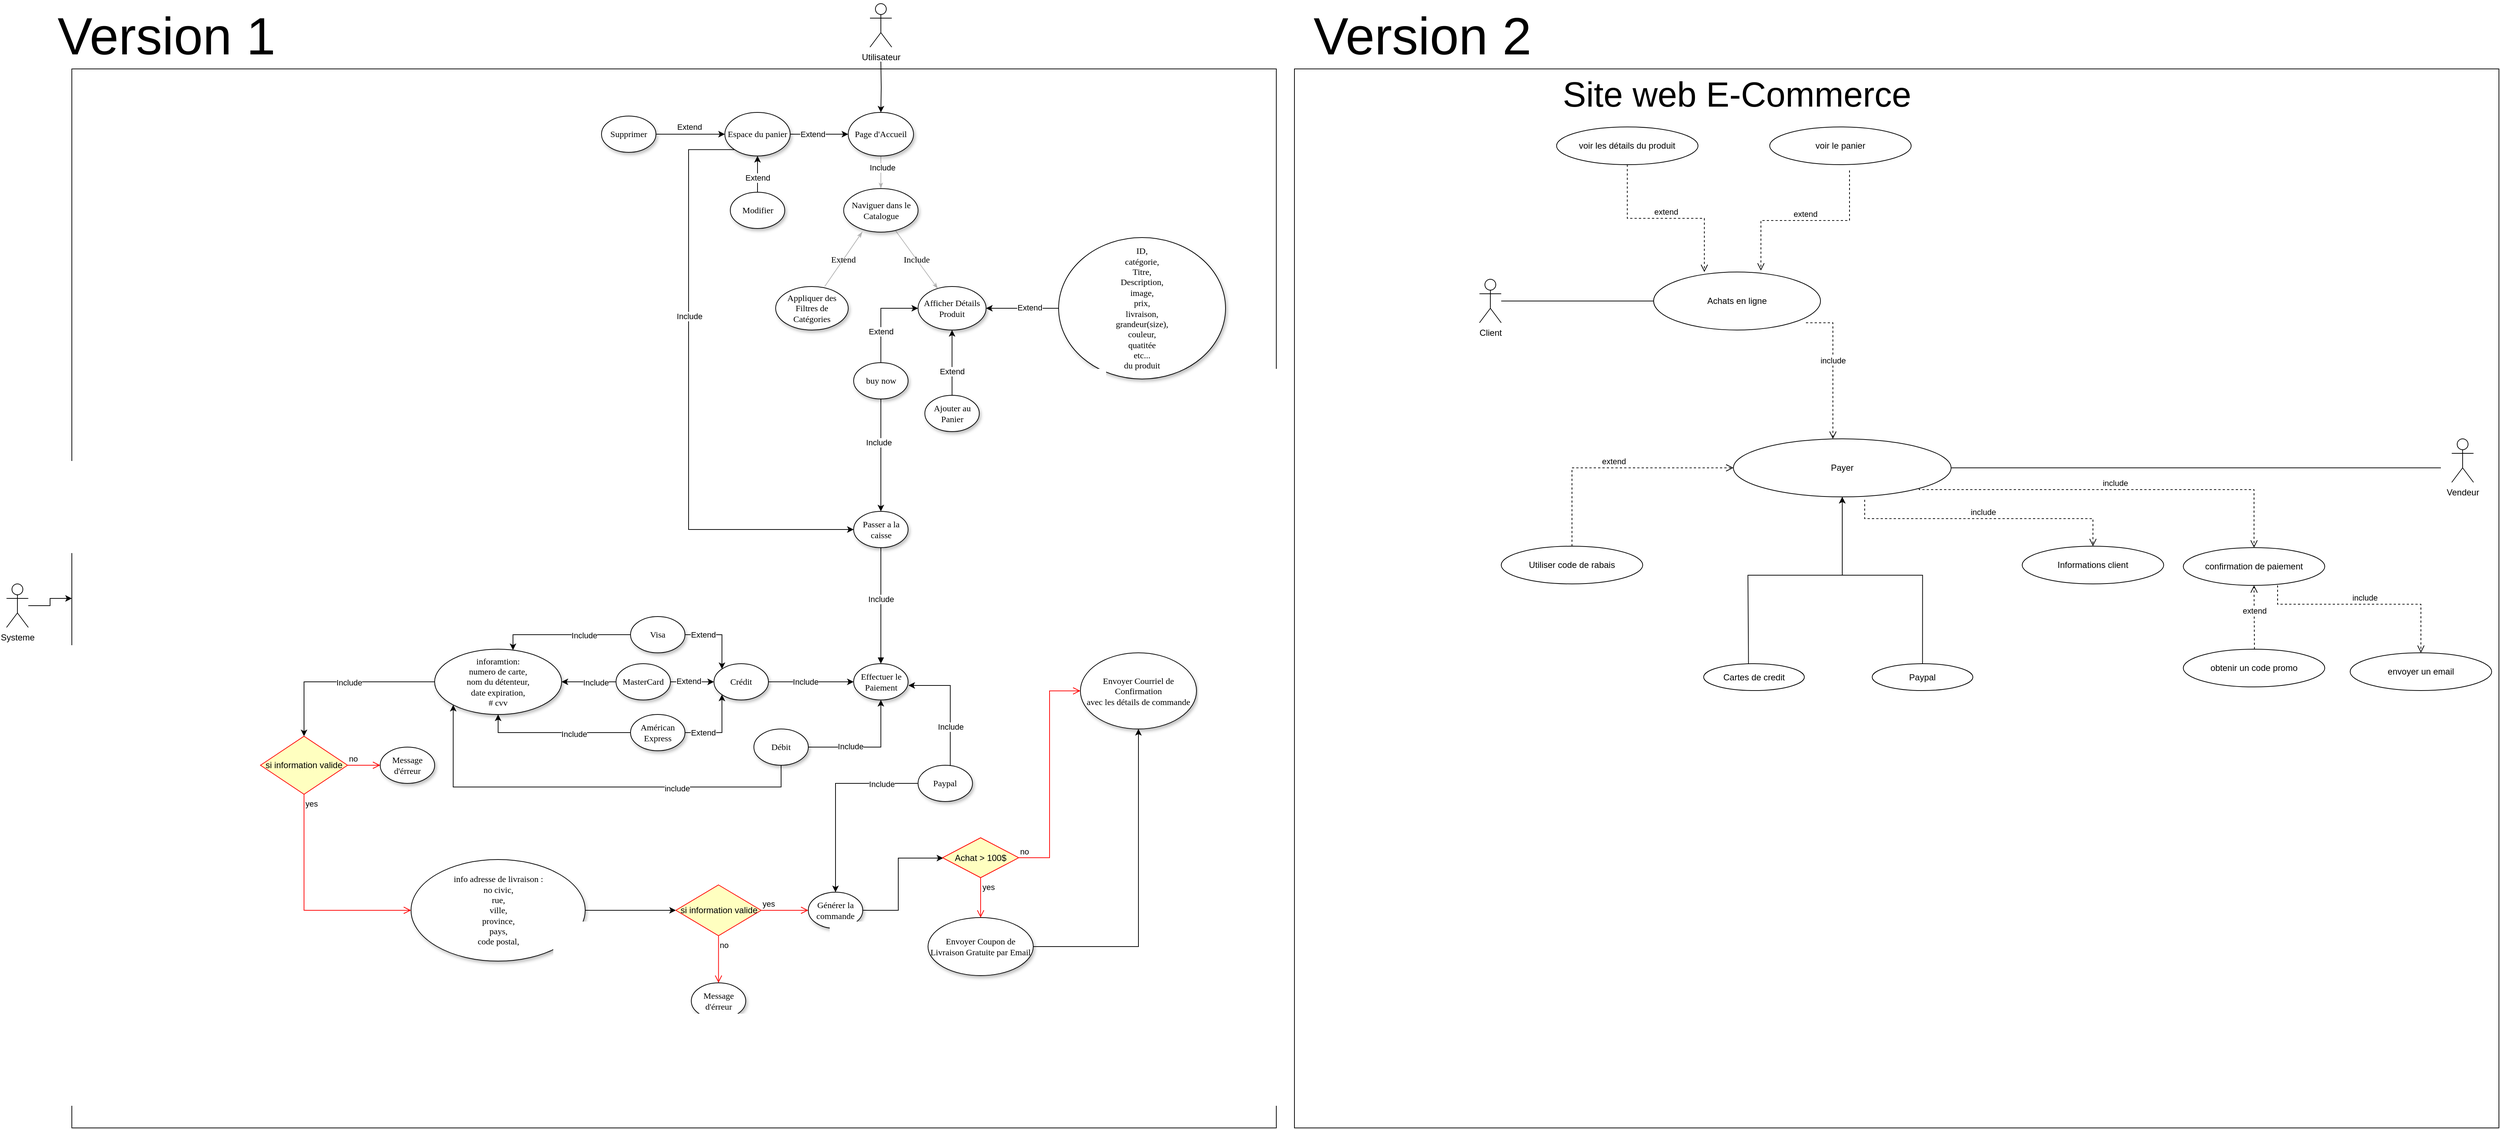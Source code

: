 <mxfile version="21.6.9" type="device">
  <diagram name="Page-1" id="jel4yk-7SxjorbVxU21P">
    <mxGraphModel dx="5227" dy="3359" grid="1" gridSize="10" guides="1" tooltips="1" connect="1" arrows="1" fold="1" page="1" pageScale="1" pageWidth="827" pageHeight="1169" math="0" shadow="0">
      <root>
        <mxCell id="0" />
        <mxCell id="1" parent="0" />
        <mxCell id="4761-6YuAilhQnDfbfHT-35" value="" style="rounded=0;whiteSpace=wrap;html=1;" parent="1" vertex="1">
          <mxGeometry x="1065" y="20" width="1660" height="1460" as="geometry" />
        </mxCell>
        <mxCell id="zFSgU1JudAxs3S3j0qi4-1" value="" style="rounded=0;whiteSpace=wrap;html=1;" parent="1" vertex="1">
          <mxGeometry x="-620" y="20" width="1660" height="1460" as="geometry" />
        </mxCell>
        <mxCell id="zFSgU1JudAxs3S3j0qi4-2" style="edgeStyle=none;rounded=1;html=1;labelBackgroundColor=none;startArrow=none;startFill=0;startSize=5;endArrow=classicThin;endFill=1;endSize=5;jettySize=auto;orthogonalLoop=1;strokeColor=#B3B3B3;strokeWidth=1;fontFamily=Verdana;fontSize=12" parent="1" source="zFSgU1JudAxs3S3j0qi4-6" target="zFSgU1JudAxs3S3j0qi4-9" edge="1">
          <mxGeometry relative="1" as="geometry" />
        </mxCell>
        <mxCell id="zFSgU1JudAxs3S3j0qi4-3" value="Include" style="edgeLabel;html=1;align=center;verticalAlign=middle;resizable=0;points=[];" parent="zFSgU1JudAxs3S3j0qi4-2" vertex="1" connectable="0">
          <mxGeometry x="-0.279" y="2" relative="1" as="geometry">
            <mxPoint as="offset" />
          </mxGeometry>
        </mxCell>
        <mxCell id="zFSgU1JudAxs3S3j0qi4-4" value="" style="edgeStyle=orthogonalEdgeStyle;rounded=0;orthogonalLoop=1;jettySize=auto;html=1;exitX=1;exitY=0.5;exitDx=0;exitDy=0;entryX=0;entryY=0.5;entryDx=0;entryDy=0;" parent="1" source="zFSgU1JudAxs3S3j0qi4-65" target="zFSgU1JudAxs3S3j0qi4-6" edge="1">
          <mxGeometry relative="1" as="geometry" />
        </mxCell>
        <mxCell id="zFSgU1JudAxs3S3j0qi4-5" value="Extend" style="edgeLabel;html=1;align=center;verticalAlign=middle;resizable=0;points=[];" parent="zFSgU1JudAxs3S3j0qi4-4" vertex="1" connectable="0">
          <mxGeometry x="-0.237" relative="1" as="geometry">
            <mxPoint as="offset" />
          </mxGeometry>
        </mxCell>
        <mxCell id="zFSgU1JudAxs3S3j0qi4-6" value="Page d&#39;Accueil" style="ellipse;whiteSpace=wrap;html=1;rounded=0;shadow=1;comic=0;labelBackgroundColor=none;strokeWidth=1;fontFamily=Verdana;fontSize=12;align=center;" parent="1" vertex="1">
          <mxGeometry x="450" y="80" width="90" height="60" as="geometry" />
        </mxCell>
        <mxCell id="zFSgU1JudAxs3S3j0qi4-7" value="Extend" style="edgeStyle=none;rounded=1;html=1;labelBackgroundColor=none;startArrow=none;startFill=0;startSize=5;endArrow=classicThin;endFill=1;endSize=5;jettySize=auto;orthogonalLoop=1;strokeColor=#B3B3B3;strokeWidth=1;fontFamily=Verdana;fontSize=12;exitX=0.676;exitY=0;exitDx=0;exitDy=0;entryX=0.25;entryY=0.997;entryDx=0;entryDy=0;entryPerimeter=0;exitPerimeter=0;" parent="1" source="zFSgU1JudAxs3S3j0qi4-11" target="zFSgU1JudAxs3S3j0qi4-9" edge="1">
          <mxGeometry relative="1" as="geometry">
            <mxPoint x="380" y="230" as="targetPoint" />
          </mxGeometry>
        </mxCell>
        <mxCell id="zFSgU1JudAxs3S3j0qi4-8" value="Include" style="edgeStyle=none;rounded=1;html=1;labelBackgroundColor=none;startArrow=none;startFill=0;startSize=5;endArrow=classicThin;endFill=1;endSize=5;jettySize=auto;orthogonalLoop=1;strokeColor=#B3B3B3;strokeWidth=1;fontFamily=Verdana;fontSize=12" parent="1" source="zFSgU1JudAxs3S3j0qi4-9" target="zFSgU1JudAxs3S3j0qi4-10" edge="1">
          <mxGeometry relative="1" as="geometry" />
        </mxCell>
        <mxCell id="zFSgU1JudAxs3S3j0qi4-9" value="Naviguer dans le Catalogue" style="ellipse;whiteSpace=wrap;html=1;rounded=0;shadow=1;comic=0;labelBackgroundColor=none;strokeWidth=1;fontFamily=Verdana;fontSize=12;align=center;" parent="1" vertex="1">
          <mxGeometry x="443.75" y="185" width="102.5" height="60" as="geometry" />
        </mxCell>
        <mxCell id="zFSgU1JudAxs3S3j0qi4-10" value="Afficher Détails Produit  " style="ellipse;whiteSpace=wrap;html=1;rounded=0;shadow=1;comic=0;labelBackgroundColor=none;strokeWidth=1;fontFamily=Verdana;fontSize=12;align=center;" parent="1" vertex="1">
          <mxGeometry x="546.25" y="320" width="93.75" height="60" as="geometry" />
        </mxCell>
        <mxCell id="zFSgU1JudAxs3S3j0qi4-11" value=" Appliquer des Filtres de Catégories" style="ellipse;whiteSpace=wrap;html=1;rounded=0;shadow=1;comic=0;labelBackgroundColor=none;strokeWidth=1;fontFamily=Verdana;fontSize=12;align=center;" parent="1" vertex="1">
          <mxGeometry x="350" y="320" width="100" height="60" as="geometry" />
        </mxCell>
        <mxCell id="zFSgU1JudAxs3S3j0qi4-12" value="" style="edgeStyle=orthogonalEdgeStyle;rounded=0;orthogonalLoop=1;jettySize=auto;html=1;exitX=0;exitY=1;exitDx=0;exitDy=0;" parent="1" source="zFSgU1JudAxs3S3j0qi4-65" target="zFSgU1JudAxs3S3j0qi4-25" edge="1">
          <mxGeometry relative="1" as="geometry">
            <Array as="points">
              <mxPoint x="230" y="131" />
              <mxPoint x="230" y="655" />
            </Array>
          </mxGeometry>
        </mxCell>
        <mxCell id="zFSgU1JudAxs3S3j0qi4-13" value="Include" style="edgeLabel;html=1;align=center;verticalAlign=middle;resizable=0;points=[];" parent="zFSgU1JudAxs3S3j0qi4-12" vertex="1" connectable="0">
          <mxGeometry x="0.223" y="1" relative="1" as="geometry">
            <mxPoint y="-205" as="offset" />
          </mxGeometry>
        </mxCell>
        <mxCell id="zFSgU1JudAxs3S3j0qi4-14" value="" style="edgeStyle=orthogonalEdgeStyle;rounded=0;orthogonalLoop=1;jettySize=auto;html=1;" parent="1" source="zFSgU1JudAxs3S3j0qi4-16" target="zFSgU1JudAxs3S3j0qi4-10" edge="1">
          <mxGeometry relative="1" as="geometry" />
        </mxCell>
        <mxCell id="zFSgU1JudAxs3S3j0qi4-15" value="Extend" style="edgeLabel;html=1;align=center;verticalAlign=middle;resizable=0;points=[];" parent="zFSgU1JudAxs3S3j0qi4-14" vertex="1" connectable="0">
          <mxGeometry x="-0.266" relative="1" as="geometry">
            <mxPoint as="offset" />
          </mxGeometry>
        </mxCell>
        <mxCell id="zFSgU1JudAxs3S3j0qi4-16" value=" Ajouter au Panier  " style="ellipse;whiteSpace=wrap;html=1;rounded=0;shadow=1;comic=0;labelBackgroundColor=none;strokeWidth=1;fontFamily=Verdana;fontSize=12;align=center;" parent="1" vertex="1">
          <mxGeometry x="555.63" y="470" width="75" height="50" as="geometry" />
        </mxCell>
        <mxCell id="zFSgU1JudAxs3S3j0qi4-17" value="" style="edgeStyle=orthogonalEdgeStyle;rounded=0;orthogonalLoop=1;jettySize=auto;html=1;" parent="1" target="zFSgU1JudAxs3S3j0qi4-6" edge="1">
          <mxGeometry relative="1" as="geometry">
            <mxPoint x="495" y="10" as="sourcePoint" />
          </mxGeometry>
        </mxCell>
        <mxCell id="zFSgU1JudAxs3S3j0qi4-18" value="Utilisateur" style="shape=umlActor;verticalLabelPosition=bottom;verticalAlign=top;html=1;outlineConnect=0;" parent="1" vertex="1">
          <mxGeometry x="480" y="-70" width="30" height="60" as="geometry" />
        </mxCell>
        <mxCell id="zFSgU1JudAxs3S3j0qi4-19" value="" style="edgeStyle=orthogonalEdgeStyle;rounded=0;orthogonalLoop=1;jettySize=auto;html=1;" parent="1" source="zFSgU1JudAxs3S3j0qi4-21" target="zFSgU1JudAxs3S3j0qi4-65" edge="1">
          <mxGeometry relative="1" as="geometry" />
        </mxCell>
        <mxCell id="zFSgU1JudAxs3S3j0qi4-20" value="Extend" style="edgeLabel;html=1;align=center;verticalAlign=middle;resizable=0;points=[];" parent="zFSgU1JudAxs3S3j0qi4-19" vertex="1" connectable="0">
          <mxGeometry x="-0.3" y="-4" relative="1" as="geometry">
            <mxPoint x="12" y="-14" as="offset" />
          </mxGeometry>
        </mxCell>
        <mxCell id="zFSgU1JudAxs3S3j0qi4-21" value="Supprimer" style="ellipse;whiteSpace=wrap;html=1;rounded=0;shadow=1;comic=0;labelBackgroundColor=none;strokeWidth=1;fontFamily=Verdana;fontSize=12;align=center;" parent="1" vertex="1">
          <mxGeometry x="110" y="85" width="75" height="50" as="geometry" />
        </mxCell>
        <mxCell id="zFSgU1JudAxs3S3j0qi4-22" value="" style="edgeStyle=orthogonalEdgeStyle;rounded=0;orthogonalLoop=1;jettySize=auto;html=1;" parent="1" source="zFSgU1JudAxs3S3j0qi4-24" target="zFSgU1JudAxs3S3j0qi4-65" edge="1">
          <mxGeometry relative="1" as="geometry" />
        </mxCell>
        <mxCell id="zFSgU1JudAxs3S3j0qi4-23" value="Extend" style="edgeLabel;html=1;align=center;verticalAlign=middle;resizable=0;points=[];" parent="zFSgU1JudAxs3S3j0qi4-22" vertex="1" connectable="0">
          <mxGeometry x="0.355" y="-2" relative="1" as="geometry">
            <mxPoint x="-2" y="14" as="offset" />
          </mxGeometry>
        </mxCell>
        <mxCell id="zFSgU1JudAxs3S3j0qi4-24" value="  Modifier" style="ellipse;whiteSpace=wrap;html=1;rounded=0;shadow=1;comic=0;labelBackgroundColor=none;strokeWidth=1;fontFamily=Verdana;fontSize=12;align=center;" parent="1" vertex="1">
          <mxGeometry x="287.5" y="190" width="75" height="50" as="geometry" />
        </mxCell>
        <mxCell id="zFSgU1JudAxs3S3j0qi4-25" value="Passer a la caisse" style="ellipse;whiteSpace=wrap;html=1;rounded=0;shadow=1;comic=0;labelBackgroundColor=none;strokeWidth=1;fontFamily=Verdana;fontSize=12;align=center;" parent="1" vertex="1">
          <mxGeometry x="457.5" y="630" width="75" height="50" as="geometry" />
        </mxCell>
        <mxCell id="zFSgU1JudAxs3S3j0qi4-26" value="" style="edgeStyle=orthogonalEdgeStyle;rounded=0;orthogonalLoop=1;jettySize=auto;html=1;exitX=1;exitY=0.5;exitDx=0;exitDy=0;" parent="1" source="mhW23_94ExutKZyGpzAe-13" target="zFSgU1JudAxs3S3j0qi4-31" edge="1">
          <mxGeometry relative="1" as="geometry">
            <Array as="points">
              <mxPoint x="519" y="1108" />
            </Array>
          </mxGeometry>
        </mxCell>
        <mxCell id="zFSgU1JudAxs3S3j0qi4-27" value="Effectuer le Paiement" style="ellipse;whiteSpace=wrap;html=1;rounded=0;shadow=1;comic=0;labelBackgroundColor=none;strokeWidth=1;fontFamily=Verdana;fontSize=12;align=center;" parent="1" vertex="1">
          <mxGeometry x="457.5" y="840" width="75" height="50" as="geometry" />
        </mxCell>
        <mxCell id="zFSgU1JudAxs3S3j0qi4-28" value="Include" style="html=1;verticalAlign=bottom;endArrow=block;edgeStyle=elbowEdgeStyle;elbow=vertical;curved=0;rounded=0;exitX=0.5;exitY=1;exitDx=0;exitDy=0;entryX=0.5;entryY=0;entryDx=0;entryDy=0;" parent="1" source="zFSgU1JudAxs3S3j0qi4-25" target="zFSgU1JudAxs3S3j0qi4-27" edge="1">
          <mxGeometry width="80" relative="1" as="geometry">
            <mxPoint x="530" y="730" as="sourcePoint" />
            <mxPoint x="610" y="730" as="targetPoint" />
          </mxGeometry>
        </mxCell>
        <mxCell id="zFSgU1JudAxs3S3j0qi4-30" value=" Envoyer Courriel de Confirmation &lt;br&gt;avec les détails de commande" style="ellipse;whiteSpace=wrap;html=1;rounded=0;shadow=1;comic=0;labelBackgroundColor=none;strokeWidth=1;fontFamily=Verdana;fontSize=12;align=center;" parent="1" vertex="1">
          <mxGeometry x="770" y="825" width="160" height="105" as="geometry" />
        </mxCell>
        <mxCell id="zFSgU1JudAxs3S3j0qi4-31" value="Achat &amp;gt; 100$" style="rhombus;whiteSpace=wrap;html=1;fontColor=#000000;fillColor=#ffffc0;strokeColor=#ff0000;" parent="1" vertex="1">
          <mxGeometry x="580" y="1080" width="105" height="55" as="geometry" />
        </mxCell>
        <mxCell id="zFSgU1JudAxs3S3j0qi4-32" value="no" style="edgeStyle=orthogonalEdgeStyle;html=1;align=left;verticalAlign=bottom;endArrow=open;endSize=8;strokeColor=#ff0000;rounded=0;entryX=0;entryY=0.5;entryDx=0;entryDy=0;" parent="1" source="zFSgU1JudAxs3S3j0qi4-31" target="zFSgU1JudAxs3S3j0qi4-30" edge="1">
          <mxGeometry x="-1" relative="1" as="geometry">
            <mxPoint x="760" y="900" as="targetPoint" />
          </mxGeometry>
        </mxCell>
        <mxCell id="zFSgU1JudAxs3S3j0qi4-33" value="yes" style="edgeStyle=orthogonalEdgeStyle;html=1;align=left;verticalAlign=top;endArrow=open;endSize=8;strokeColor=#ff0000;rounded=0;entryX=0.5;entryY=0;entryDx=0;entryDy=0;" parent="1" source="zFSgU1JudAxs3S3j0qi4-31" target="zFSgU1JudAxs3S3j0qi4-35" edge="1">
          <mxGeometry x="-1" relative="1" as="geometry">
            <mxPoint x="633" y="970" as="targetPoint" />
            <Array as="points" />
          </mxGeometry>
        </mxCell>
        <mxCell id="zFSgU1JudAxs3S3j0qi4-34" value="" style="edgeStyle=orthogonalEdgeStyle;rounded=0;orthogonalLoop=1;jettySize=auto;html=1;entryX=0.5;entryY=1;entryDx=0;entryDy=0;" parent="1" source="zFSgU1JudAxs3S3j0qi4-35" target="zFSgU1JudAxs3S3j0qi4-30" edge="1">
          <mxGeometry relative="1" as="geometry">
            <mxPoint x="785" y="1010" as="targetPoint" />
          </mxGeometry>
        </mxCell>
        <mxCell id="zFSgU1JudAxs3S3j0qi4-35" value=" Envoyer Coupon de Livraison Gratuite par Email" style="ellipse;whiteSpace=wrap;html=1;rounded=0;shadow=1;comic=0;labelBackgroundColor=none;strokeWidth=1;fontFamily=Verdana;fontSize=12;align=center;" parent="1" vertex="1">
          <mxGeometry x="560" y="1190" width="145" height="80" as="geometry" />
        </mxCell>
        <mxCell id="zFSgU1JudAxs3S3j0qi4-36" value="" style="edgeStyle=orthogonalEdgeStyle;rounded=0;orthogonalLoop=1;jettySize=auto;html=1;" parent="1" edge="1">
          <mxGeometry relative="1" as="geometry">
            <mxPoint x="590.67" y="979.995" as="sourcePoint" />
            <mxPoint x="533" y="870" as="targetPoint" />
            <Array as="points">
              <mxPoint x="591" y="870" />
            </Array>
          </mxGeometry>
        </mxCell>
        <mxCell id="zFSgU1JudAxs3S3j0qi4-37" value="Include" style="edgeLabel;html=1;align=center;verticalAlign=middle;resizable=0;points=[];" parent="zFSgU1JudAxs3S3j0qi4-36" vertex="1" connectable="0">
          <mxGeometry x="-0.369" relative="1" as="geometry">
            <mxPoint as="offset" />
          </mxGeometry>
        </mxCell>
        <mxCell id="mhW23_94ExutKZyGpzAe-14" value="" style="edgeStyle=orthogonalEdgeStyle;rounded=0;orthogonalLoop=1;jettySize=auto;html=1;entryX=0.5;entryY=0;entryDx=0;entryDy=0;" parent="1" source="zFSgU1JudAxs3S3j0qi4-38" target="mhW23_94ExutKZyGpzAe-13" edge="1">
          <mxGeometry relative="1" as="geometry" />
        </mxCell>
        <mxCell id="mhW23_94ExutKZyGpzAe-17" value="Include" style="edgeLabel;html=1;align=center;verticalAlign=middle;resizable=0;points=[];" parent="mhW23_94ExutKZyGpzAe-14" connectable="0" vertex="1">
          <mxGeometry x="-0.618" y="1" relative="1" as="geometry">
            <mxPoint as="offset" />
          </mxGeometry>
        </mxCell>
        <mxCell id="zFSgU1JudAxs3S3j0qi4-38" value="Paypal" style="ellipse;whiteSpace=wrap;html=1;rounded=0;shadow=1;comic=0;labelBackgroundColor=none;strokeWidth=1;fontFamily=Verdana;fontSize=12;align=center;" parent="1" vertex="1">
          <mxGeometry x="546.25" y="980" width="75" height="50" as="geometry" />
        </mxCell>
        <mxCell id="zFSgU1JudAxs3S3j0qi4-39" value="" style="edgeStyle=orthogonalEdgeStyle;rounded=0;orthogonalLoop=1;jettySize=auto;html=1;" parent="1" source="zFSgU1JudAxs3S3j0qi4-41" target="zFSgU1JudAxs3S3j0qi4-27" edge="1">
          <mxGeometry relative="1" as="geometry">
            <Array as="points">
              <mxPoint x="400" y="865" />
              <mxPoint x="400" y="865" />
            </Array>
          </mxGeometry>
        </mxCell>
        <mxCell id="zFSgU1JudAxs3S3j0qi4-40" value="Include" style="edgeLabel;html=1;align=center;verticalAlign=middle;resizable=0;points=[];" parent="zFSgU1JudAxs3S3j0qi4-39" vertex="1" connectable="0">
          <mxGeometry x="-0.13" relative="1" as="geometry">
            <mxPoint as="offset" />
          </mxGeometry>
        </mxCell>
        <mxCell id="zFSgU1JudAxs3S3j0qi4-41" value="Crédit" style="ellipse;whiteSpace=wrap;html=1;rounded=0;shadow=1;comic=0;labelBackgroundColor=none;strokeWidth=1;fontFamily=Verdana;fontSize=12;align=center;" parent="1" vertex="1">
          <mxGeometry x="265" y="840" width="75" height="50" as="geometry" />
        </mxCell>
        <mxCell id="zFSgU1JudAxs3S3j0qi4-42" value="" style="edgeStyle=orthogonalEdgeStyle;rounded=0;orthogonalLoop=1;jettySize=auto;html=1;entryX=0.5;entryY=1;entryDx=0;entryDy=0;" parent="1" source="zFSgU1JudAxs3S3j0qi4-44" target="zFSgU1JudAxs3S3j0qi4-27" edge="1">
          <mxGeometry relative="1" as="geometry">
            <mxPoint x="465" y="955" as="targetPoint" />
          </mxGeometry>
        </mxCell>
        <mxCell id="zFSgU1JudAxs3S3j0qi4-43" value="Include" style="edgeLabel;html=1;align=center;verticalAlign=middle;resizable=0;points=[];" parent="zFSgU1JudAxs3S3j0qi4-42" vertex="1" connectable="0">
          <mxGeometry x="-0.299" y="1" relative="1" as="geometry">
            <mxPoint as="offset" />
          </mxGeometry>
        </mxCell>
        <mxCell id="mhW23_94ExutKZyGpzAe-4" value="" style="edgeStyle=orthogonalEdgeStyle;rounded=0;orthogonalLoop=1;jettySize=auto;html=1;entryX=0;entryY=1;entryDx=0;entryDy=0;" parent="1" source="zFSgU1JudAxs3S3j0qi4-44" target="zFSgU1JudAxs3S3j0qi4-71" edge="1">
          <mxGeometry relative="1" as="geometry">
            <mxPoint x="357.5" y="1060" as="targetPoint" />
            <Array as="points">
              <mxPoint x="358" y="1010" />
              <mxPoint x="-94" y="1010" />
            </Array>
          </mxGeometry>
        </mxCell>
        <mxCell id="mhW23_94ExutKZyGpzAe-5" value="include" style="edgeLabel;html=1;align=center;verticalAlign=middle;resizable=0;points=[];" parent="mhW23_94ExutKZyGpzAe-4" connectable="0" vertex="1">
          <mxGeometry x="-0.416" y="2" relative="1" as="geometry">
            <mxPoint as="offset" />
          </mxGeometry>
        </mxCell>
        <mxCell id="zFSgU1JudAxs3S3j0qi4-44" value="Débit" style="ellipse;whiteSpace=wrap;html=1;rounded=0;shadow=1;comic=0;labelBackgroundColor=none;strokeWidth=1;fontFamily=Verdana;fontSize=12;align=center;" parent="1" vertex="1">
          <mxGeometry x="320" y="930" width="75" height="50" as="geometry" />
        </mxCell>
        <mxCell id="zFSgU1JudAxs3S3j0qi4-45" value="" style="edgeStyle=orthogonalEdgeStyle;rounded=0;orthogonalLoop=1;jettySize=auto;html=1;entryX=0;entryY=0;entryDx=0;entryDy=0;" parent="1" source="zFSgU1JudAxs3S3j0qi4-49" target="zFSgU1JudAxs3S3j0qi4-41" edge="1">
          <mxGeometry relative="1" as="geometry">
            <Array as="points">
              <mxPoint x="276" y="800" />
            </Array>
          </mxGeometry>
        </mxCell>
        <mxCell id="zFSgU1JudAxs3S3j0qi4-46" value="Extend" style="edgeLabel;html=1;align=center;verticalAlign=middle;resizable=0;points=[];" parent="zFSgU1JudAxs3S3j0qi4-45" vertex="1" connectable="0">
          <mxGeometry x="-0.191" relative="1" as="geometry">
            <mxPoint x="-15" as="offset" />
          </mxGeometry>
        </mxCell>
        <mxCell id="zFSgU1JudAxs3S3j0qi4-47" value="" style="edgeStyle=orthogonalEdgeStyle;rounded=0;orthogonalLoop=1;jettySize=auto;html=1;" parent="1" source="zFSgU1JudAxs3S3j0qi4-49" target="zFSgU1JudAxs3S3j0qi4-71" edge="1">
          <mxGeometry relative="1" as="geometry">
            <Array as="points">
              <mxPoint x="-12" y="800" />
            </Array>
          </mxGeometry>
        </mxCell>
        <mxCell id="zFSgU1JudAxs3S3j0qi4-48" value="Include" style="edgeLabel;html=1;align=center;verticalAlign=middle;resizable=0;points=[];" parent="zFSgU1JudAxs3S3j0qi4-47" vertex="1" connectable="0">
          <mxGeometry x="-0.297" y="1" relative="1" as="geometry">
            <mxPoint as="offset" />
          </mxGeometry>
        </mxCell>
        <mxCell id="zFSgU1JudAxs3S3j0qi4-49" value="Visa" style="ellipse;whiteSpace=wrap;html=1;rounded=0;shadow=1;comic=0;labelBackgroundColor=none;strokeWidth=1;fontFamily=Verdana;fontSize=12;align=center;" parent="1" vertex="1">
          <mxGeometry x="150" y="775" width="75" height="50" as="geometry" />
        </mxCell>
        <mxCell id="zFSgU1JudAxs3S3j0qi4-50" value="" style="edgeStyle=orthogonalEdgeStyle;rounded=0;orthogonalLoop=1;jettySize=auto;html=1;" parent="1" source="zFSgU1JudAxs3S3j0qi4-54" target="zFSgU1JudAxs3S3j0qi4-41" edge="1">
          <mxGeometry relative="1" as="geometry" />
        </mxCell>
        <mxCell id="zFSgU1JudAxs3S3j0qi4-51" value="Extend" style="edgeLabel;html=1;align=center;verticalAlign=middle;resizable=0;points=[];" parent="zFSgU1JudAxs3S3j0qi4-50" vertex="1" connectable="0">
          <mxGeometry x="-0.174" y="1" relative="1" as="geometry">
            <mxPoint as="offset" />
          </mxGeometry>
        </mxCell>
        <mxCell id="zFSgU1JudAxs3S3j0qi4-52" value="" style="edgeStyle=orthogonalEdgeStyle;rounded=0;orthogonalLoop=1;jettySize=auto;html=1;" parent="1" source="zFSgU1JudAxs3S3j0qi4-54" target="zFSgU1JudAxs3S3j0qi4-71" edge="1">
          <mxGeometry relative="1" as="geometry" />
        </mxCell>
        <mxCell id="zFSgU1JudAxs3S3j0qi4-53" value="Include" style="edgeLabel;html=1;align=center;verticalAlign=middle;resizable=0;points=[];" parent="zFSgU1JudAxs3S3j0qi4-52" vertex="1" connectable="0">
          <mxGeometry x="-0.259" y="1" relative="1" as="geometry">
            <mxPoint as="offset" />
          </mxGeometry>
        </mxCell>
        <mxCell id="zFSgU1JudAxs3S3j0qi4-54" value="MasterCard" style="ellipse;whiteSpace=wrap;html=1;rounded=0;shadow=1;comic=0;labelBackgroundColor=none;strokeWidth=1;fontFamily=Verdana;fontSize=12;align=center;" parent="1" vertex="1">
          <mxGeometry x="130" y="840" width="75" height="50" as="geometry" />
        </mxCell>
        <mxCell id="zFSgU1JudAxs3S3j0qi4-55" value="" style="edgeStyle=orthogonalEdgeStyle;rounded=0;orthogonalLoop=1;jettySize=auto;html=1;entryX=0;entryY=1;entryDx=0;entryDy=0;" parent="1" source="zFSgU1JudAxs3S3j0qi4-59" target="zFSgU1JudAxs3S3j0qi4-41" edge="1">
          <mxGeometry relative="1" as="geometry" />
        </mxCell>
        <mxCell id="zFSgU1JudAxs3S3j0qi4-56" value="Extend" style="edgeLabel;html=1;align=center;verticalAlign=middle;resizable=0;points=[];" parent="zFSgU1JudAxs3S3j0qi4-55" vertex="1" connectable="0">
          <mxGeometry x="-0.467" relative="1" as="geometry">
            <mxPoint x="-3" as="offset" />
          </mxGeometry>
        </mxCell>
        <mxCell id="zFSgU1JudAxs3S3j0qi4-57" value="" style="edgeStyle=orthogonalEdgeStyle;rounded=0;orthogonalLoop=1;jettySize=auto;html=1;entryX=0.5;entryY=1;entryDx=0;entryDy=0;" parent="1" source="zFSgU1JudAxs3S3j0qi4-59" target="zFSgU1JudAxs3S3j0qi4-71" edge="1">
          <mxGeometry relative="1" as="geometry">
            <mxPoint x="70" y="935" as="targetPoint" />
          </mxGeometry>
        </mxCell>
        <mxCell id="zFSgU1JudAxs3S3j0qi4-58" value="Include" style="edgeLabel;html=1;align=center;verticalAlign=middle;resizable=0;points=[];" parent="zFSgU1JudAxs3S3j0qi4-57" vertex="1" connectable="0">
          <mxGeometry x="-0.242" y="2" relative="1" as="geometry">
            <mxPoint as="offset" />
          </mxGeometry>
        </mxCell>
        <mxCell id="zFSgU1JudAxs3S3j0qi4-59" value="Américan&lt;br&gt;Express" style="ellipse;whiteSpace=wrap;html=1;rounded=0;shadow=1;comic=0;labelBackgroundColor=none;strokeWidth=1;fontFamily=Verdana;fontSize=12;align=center;" parent="1" vertex="1">
          <mxGeometry x="150" y="910" width="75" height="50" as="geometry" />
        </mxCell>
        <mxCell id="zFSgU1JudAxs3S3j0qi4-60" value="" style="edgeStyle=orthogonalEdgeStyle;rounded=0;orthogonalLoop=1;jettySize=auto;html=1;" parent="1" source="zFSgU1JudAxs3S3j0qi4-61" target="zFSgU1JudAxs3S3j0qi4-1" edge="1">
          <mxGeometry relative="1" as="geometry" />
        </mxCell>
        <mxCell id="zFSgU1JudAxs3S3j0qi4-61" value="Systeme" style="shape=umlActor;verticalLabelPosition=bottom;verticalAlign=top;html=1;outlineConnect=0;" parent="1" vertex="1">
          <mxGeometry x="-710" y="730" width="30" height="60" as="geometry" />
        </mxCell>
        <mxCell id="zFSgU1JudAxs3S3j0qi4-62" value="" style="edgeStyle=orthogonalEdgeStyle;rounded=0;orthogonalLoop=1;jettySize=auto;html=1;" parent="1" source="zFSgU1JudAxs3S3j0qi4-64" target="zFSgU1JudAxs3S3j0qi4-10" edge="1">
          <mxGeometry relative="1" as="geometry" />
        </mxCell>
        <mxCell id="zFSgU1JudAxs3S3j0qi4-63" value="Extend" style="edgeLabel;html=1;align=center;verticalAlign=middle;resizable=0;points=[];" parent="zFSgU1JudAxs3S3j0qi4-62" vertex="1" connectable="0">
          <mxGeometry x="-0.2" y="-1" relative="1" as="geometry">
            <mxPoint as="offset" />
          </mxGeometry>
        </mxCell>
        <mxCell id="zFSgU1JudAxs3S3j0qi4-64" value="ID,&lt;br&gt;catégorie,&lt;br&gt;Titre,&lt;br&gt;Description,&lt;br&gt;image,&lt;br&gt;prix,&lt;br&gt;livraison,&lt;br&gt;grandeur(size),&lt;br&gt;couleur,&lt;br&gt;quatitée &lt;br&gt;etc...&lt;br&gt;du produit" style="ellipse;whiteSpace=wrap;html=1;rounded=0;shadow=1;comic=0;labelBackgroundColor=none;strokeWidth=1;fontFamily=Verdana;fontSize=12;align=center;" parent="1" vertex="1">
          <mxGeometry x="740" y="252.5" width="230" height="195" as="geometry" />
        </mxCell>
        <mxCell id="zFSgU1JudAxs3S3j0qi4-65" value="Espace du panier" style="ellipse;whiteSpace=wrap;html=1;rounded=0;shadow=1;comic=0;labelBackgroundColor=none;strokeWidth=1;fontFamily=Verdana;fontSize=12;align=center;" parent="1" vertex="1">
          <mxGeometry x="280" y="80" width="90" height="60" as="geometry" />
        </mxCell>
        <mxCell id="zFSgU1JudAxs3S3j0qi4-66" value="" style="edgeStyle=orthogonalEdgeStyle;rounded=0;orthogonalLoop=1;jettySize=auto;html=1;entryX=0;entryY=0.5;entryDx=0;entryDy=0;" parent="1" source="zFSgU1JudAxs3S3j0qi4-70" target="zFSgU1JudAxs3S3j0qi4-10" edge="1">
          <mxGeometry relative="1" as="geometry">
            <mxPoint x="495" y="440" as="targetPoint" />
            <Array as="points">
              <mxPoint x="495" y="350" />
            </Array>
          </mxGeometry>
        </mxCell>
        <mxCell id="zFSgU1JudAxs3S3j0qi4-67" value="Extend" style="edgeLabel;html=1;align=center;verticalAlign=middle;resizable=0;points=[];" parent="zFSgU1JudAxs3S3j0qi4-66" vertex="1" connectable="0">
          <mxGeometry x="-0.321" relative="1" as="geometry">
            <mxPoint as="offset" />
          </mxGeometry>
        </mxCell>
        <mxCell id="zFSgU1JudAxs3S3j0qi4-68" value="" style="edgeStyle=orthogonalEdgeStyle;rounded=0;orthogonalLoop=1;jettySize=auto;html=1;entryX=0.5;entryY=0;entryDx=0;entryDy=0;" parent="1" source="zFSgU1JudAxs3S3j0qi4-70" target="zFSgU1JudAxs3S3j0qi4-25" edge="1">
          <mxGeometry relative="1" as="geometry">
            <mxPoint x="495" y="555" as="targetPoint" />
          </mxGeometry>
        </mxCell>
        <mxCell id="zFSgU1JudAxs3S3j0qi4-69" value="Include" style="edgeLabel;html=1;align=center;verticalAlign=middle;resizable=0;points=[];" parent="zFSgU1JudAxs3S3j0qi4-68" vertex="1" connectable="0">
          <mxGeometry x="-0.231" y="-3" relative="1" as="geometry">
            <mxPoint as="offset" />
          </mxGeometry>
        </mxCell>
        <mxCell id="zFSgU1JudAxs3S3j0qi4-70" value="buy now" style="ellipse;whiteSpace=wrap;html=1;rounded=0;shadow=1;comic=0;labelBackgroundColor=none;strokeWidth=1;fontFamily=Verdana;fontSize=12;align=center;" parent="1" vertex="1">
          <mxGeometry x="457.5" y="425" width="75" height="50" as="geometry" />
        </mxCell>
        <mxCell id="mhW23_94ExutKZyGpzAe-2" value="" style="edgeStyle=orthogonalEdgeStyle;rounded=0;orthogonalLoop=1;jettySize=auto;html=1;entryX=0.5;entryY=0;entryDx=0;entryDy=0;" parent="1" source="zFSgU1JudAxs3S3j0qi4-71" target="a_Jddfn_F3ZeKDNdtjed-1" edge="1">
          <mxGeometry relative="1" as="geometry">
            <Array as="points">
              <mxPoint x="-300" y="865" />
            </Array>
          </mxGeometry>
        </mxCell>
        <mxCell id="mhW23_94ExutKZyGpzAe-6" value="Include" style="edgeLabel;html=1;align=center;verticalAlign=middle;resizable=0;points=[];" parent="mhW23_94ExutKZyGpzAe-2" connectable="0" vertex="1">
          <mxGeometry x="-0.076" y="1" relative="1" as="geometry">
            <mxPoint as="offset" />
          </mxGeometry>
        </mxCell>
        <mxCell id="zFSgU1JudAxs3S3j0qi4-71" value="inforamtion:&lt;br&gt;numero de carte,&lt;br&gt;nom du détenteur,&lt;br&gt;date expiration,&lt;br&gt;# cvv" style="ellipse;whiteSpace=wrap;html=1;rounded=0;shadow=1;comic=0;labelBackgroundColor=none;strokeWidth=1;fontFamily=Verdana;fontSize=12;align=center;" parent="1" vertex="1">
          <mxGeometry x="-120" y="820" width="175" height="90" as="geometry" />
        </mxCell>
        <mxCell id="mhW23_94ExutKZyGpzAe-12" value="" style="edgeStyle=orthogonalEdgeStyle;rounded=0;orthogonalLoop=1;jettySize=auto;html=1;entryX=0;entryY=0.5;entryDx=0;entryDy=0;" parent="1" source="mhW23_94ExutKZyGpzAe-1" target="mhW23_94ExutKZyGpzAe-8" edge="1">
          <mxGeometry relative="1" as="geometry">
            <mxPoint x="167.5" y="1180" as="targetPoint" />
          </mxGeometry>
        </mxCell>
        <mxCell id="mhW23_94ExutKZyGpzAe-1" value="info adresse de livraison :&lt;br&gt;no civic,&lt;br&gt;rue,&lt;br&gt;ville,&lt;br&gt;province,&lt;br&gt;pays,&lt;br&gt;code postal," style="ellipse;whiteSpace=wrap;html=1;rounded=0;shadow=1;comic=0;labelBackgroundColor=none;strokeWidth=1;fontFamily=Verdana;fontSize=12;align=center;" parent="1" vertex="1">
          <mxGeometry x="-152.5" y="1110" width="240" height="140" as="geometry" />
        </mxCell>
        <mxCell id="mhW23_94ExutKZyGpzAe-8" value="si information valide" style="rhombus;whiteSpace=wrap;html=1;fontColor=#000000;fillColor=#ffffc0;strokeColor=#ff0000;" parent="1" vertex="1">
          <mxGeometry x="212.5" y="1145" width="117.5" height="70" as="geometry" />
        </mxCell>
        <mxCell id="mhW23_94ExutKZyGpzAe-9" value="yes" style="edgeStyle=orthogonalEdgeStyle;html=1;align=left;verticalAlign=bottom;endArrow=open;endSize=8;strokeColor=#ff0000;rounded=0;entryX=0;entryY=0.5;entryDx=0;entryDy=0;" parent="1" source="mhW23_94ExutKZyGpzAe-8" target="mhW23_94ExutKZyGpzAe-13" edge="1">
          <mxGeometry x="-1" relative="1" as="geometry">
            <mxPoint x="495" y="1060" as="targetPoint" />
          </mxGeometry>
        </mxCell>
        <mxCell id="mhW23_94ExutKZyGpzAe-10" value="no" style="edgeStyle=orthogonalEdgeStyle;html=1;align=left;verticalAlign=top;endArrow=open;endSize=8;strokeColor=#ff0000;rounded=0;" parent="1" source="mhW23_94ExutKZyGpzAe-8" target="mhW23_94ExutKZyGpzAe-18" edge="1">
          <mxGeometry x="-1" relative="1" as="geometry">
            <mxPoint x="252.5" y="1260" as="targetPoint" />
          </mxGeometry>
        </mxCell>
        <mxCell id="mhW23_94ExutKZyGpzAe-13" value="Générer la commande" style="ellipse;whiteSpace=wrap;html=1;rounded=0;shadow=1;comic=0;labelBackgroundColor=none;strokeWidth=1;fontFamily=Verdana;fontSize=12;align=center;" parent="1" vertex="1">
          <mxGeometry x="395" y="1155" width="75" height="50" as="geometry" />
        </mxCell>
        <mxCell id="mhW23_94ExutKZyGpzAe-18" value="Message d&#39;érreur" style="ellipse;whiteSpace=wrap;html=1;rounded=0;shadow=1;comic=0;labelBackgroundColor=none;strokeWidth=1;fontFamily=Verdana;fontSize=12;align=center;" parent="1" vertex="1">
          <mxGeometry x="233.75" y="1280" width="75" height="50" as="geometry" />
        </mxCell>
        <mxCell id="a_Jddfn_F3ZeKDNdtjed-1" value="si information valide" style="rhombus;whiteSpace=wrap;html=1;fontColor=#000000;fillColor=#ffffc0;strokeColor=#ff0000;" parent="1" vertex="1">
          <mxGeometry x="-360" y="940" width="120" height="80" as="geometry" />
        </mxCell>
        <mxCell id="a_Jddfn_F3ZeKDNdtjed-2" value="no" style="edgeStyle=orthogonalEdgeStyle;html=1;align=left;verticalAlign=bottom;endArrow=open;endSize=8;strokeColor=#ff0000;rounded=0;entryX=0;entryY=0.5;entryDx=0;entryDy=0;" parent="1" source="a_Jddfn_F3ZeKDNdtjed-1" target="a_Jddfn_F3ZeKDNdtjed-4" edge="1">
          <mxGeometry x="-1" relative="1" as="geometry">
            <mxPoint x="-180" y="940" as="targetPoint" />
          </mxGeometry>
        </mxCell>
        <mxCell id="a_Jddfn_F3ZeKDNdtjed-3" value="yes" style="edgeStyle=orthogonalEdgeStyle;html=1;align=left;verticalAlign=top;endArrow=open;endSize=8;strokeColor=#ff0000;rounded=0;entryX=0;entryY=0.5;entryDx=0;entryDy=0;" parent="1" source="a_Jddfn_F3ZeKDNdtjed-1" target="mhW23_94ExutKZyGpzAe-1" edge="1">
          <mxGeometry x="-1" relative="1" as="geometry">
            <mxPoint x="-320" y="1020" as="targetPoint" />
            <Array as="points">
              <mxPoint x="-300" y="1180" />
            </Array>
          </mxGeometry>
        </mxCell>
        <mxCell id="a_Jddfn_F3ZeKDNdtjed-4" value="Message d&#39;érreur" style="ellipse;whiteSpace=wrap;html=1;rounded=0;shadow=1;comic=0;labelBackgroundColor=none;strokeWidth=1;fontFamily=Verdana;fontSize=12;align=center;" parent="1" vertex="1">
          <mxGeometry x="-195" y="955" width="75" height="50" as="geometry" />
        </mxCell>
        <mxCell id="4761-6YuAilhQnDfbfHT-2" value="&lt;font style=&quot;font-size: 48px;&quot;&gt;Site web E-Commerce&lt;/font&gt;" style="text;html=1;strokeColor=none;fillColor=none;align=center;verticalAlign=middle;whiteSpace=wrap;rounded=0;" parent="1" vertex="1">
          <mxGeometry x="1322.81" y="40" width="704.37" height="30" as="geometry" />
        </mxCell>
        <mxCell id="4761-6YuAilhQnDfbfHT-3" value="Client&lt;br&gt;" style="shape=umlActor;verticalLabelPosition=bottom;verticalAlign=top;html=1;outlineConnect=0;" parent="1" vertex="1">
          <mxGeometry x="1320" y="310" width="30" height="60" as="geometry" />
        </mxCell>
        <mxCell id="4761-6YuAilhQnDfbfHT-8" value="Achats en ligne" style="ellipse;whiteSpace=wrap;html=1;" parent="1" vertex="1">
          <mxGeometry x="1560" y="300" width="230" height="80" as="geometry" />
        </mxCell>
        <mxCell id="4761-6YuAilhQnDfbfHT-11" value="Payer" style="ellipse;whiteSpace=wrap;html=1;" parent="1" vertex="1">
          <mxGeometry x="1670" y="530" width="300" height="80" as="geometry" />
        </mxCell>
        <mxCell id="4761-6YuAilhQnDfbfHT-15" style="edgeStyle=orthogonalEdgeStyle;rounded=0;orthogonalLoop=1;jettySize=auto;html=1;exitX=0.445;exitY=0;exitDx=0;exitDy=0;exitPerimeter=0;" parent="1" source="4761-6YuAilhQnDfbfHT-12" edge="1">
          <mxGeometry relative="1" as="geometry">
            <mxPoint x="1820" y="610" as="targetPoint" />
            <mxPoint x="1760" y="803.5" as="sourcePoint" />
            <Array as="points">
              <mxPoint x="1690" y="825" />
              <mxPoint x="1690" y="718" />
              <mxPoint x="1820" y="718" />
            </Array>
          </mxGeometry>
        </mxCell>
        <mxCell id="4761-6YuAilhQnDfbfHT-12" value="Cartes de credit" style="ellipse;whiteSpace=wrap;html=1;" parent="1" vertex="1">
          <mxGeometry x="1629" y="840" width="138.75" height="37" as="geometry" />
        </mxCell>
        <mxCell id="4761-6YuAilhQnDfbfHT-14" style="edgeStyle=orthogonalEdgeStyle;rounded=0;orthogonalLoop=1;jettySize=auto;html=1;" parent="1" source="4761-6YuAilhQnDfbfHT-13" edge="1">
          <mxGeometry relative="1" as="geometry">
            <mxPoint x="1820" y="610" as="targetPoint" />
            <Array as="points">
              <mxPoint x="1931" y="718" />
              <mxPoint x="1820" y="718" />
              <mxPoint x="1820" y="611" />
            </Array>
          </mxGeometry>
        </mxCell>
        <mxCell id="4761-6YuAilhQnDfbfHT-13" value="Paypal" style="ellipse;whiteSpace=wrap;html=1;" parent="1" vertex="1">
          <mxGeometry x="1861.25" y="840" width="138.75" height="37" as="geometry" />
        </mxCell>
        <mxCell id="4761-6YuAilhQnDfbfHT-16" value="Utiliser code de rabais" style="ellipse;whiteSpace=wrap;html=1;" parent="1" vertex="1">
          <mxGeometry x="1350" y="678" width="195" height="52" as="geometry" />
        </mxCell>
        <mxCell id="4761-6YuAilhQnDfbfHT-17" value="extend" style="html=1;verticalAlign=bottom;endArrow=open;dashed=1;endSize=8;edgeStyle=elbowEdgeStyle;elbow=vertical;curved=0;rounded=0;exitX=0.5;exitY=0;exitDx=0;exitDy=0;" parent="1" source="4761-6YuAilhQnDfbfHT-16" edge="1">
          <mxGeometry relative="1" as="geometry">
            <mxPoint x="1380" y="680" as="sourcePoint" />
            <mxPoint x="1670" y="570" as="targetPoint" />
            <Array as="points">
              <mxPoint x="1530" y="570" />
            </Array>
          </mxGeometry>
        </mxCell>
        <mxCell id="4761-6YuAilhQnDfbfHT-18" value="include" style="html=1;verticalAlign=bottom;endArrow=open;dashed=1;endSize=8;edgeStyle=elbowEdgeStyle;elbow=vertical;curved=0;rounded=0;entryX=0.457;entryY=0.038;entryDx=0;entryDy=0;entryPerimeter=0;exitX=0.913;exitY=0.875;exitDx=0;exitDy=0;exitPerimeter=0;" parent="1" source="4761-6YuAilhQnDfbfHT-8" edge="1">
          <mxGeometry relative="1" as="geometry">
            <mxPoint x="1800" y="360" as="sourcePoint" />
            <mxPoint x="1807.1" y="530" as="targetPoint" />
            <Array as="points">
              <mxPoint x="1900" y="370" />
            </Array>
          </mxGeometry>
        </mxCell>
        <mxCell id="4761-6YuAilhQnDfbfHT-19" value="voir les détails du produit" style="ellipse;whiteSpace=wrap;html=1;" parent="1" vertex="1">
          <mxGeometry x="1426.25" y="100" width="195" height="52" as="geometry" />
        </mxCell>
        <mxCell id="4761-6YuAilhQnDfbfHT-20" value="extend" style="html=1;verticalAlign=bottom;endArrow=open;dashed=1;endSize=8;edgeStyle=elbowEdgeStyle;elbow=vertical;curved=0;rounded=0;exitX=0.5;exitY=1;exitDx=0;exitDy=0;entryX=0.304;entryY=0;entryDx=0;entryDy=0;entryPerimeter=0;" parent="1" source="4761-6YuAilhQnDfbfHT-19" target="4761-6YuAilhQnDfbfHT-8" edge="1">
          <mxGeometry relative="1" as="geometry">
            <mxPoint x="1850" y="280" as="sourcePoint" />
            <mxPoint x="1770" y="280" as="targetPoint" />
          </mxGeometry>
        </mxCell>
        <mxCell id="4761-6YuAilhQnDfbfHT-21" value="voir le panier" style="ellipse;whiteSpace=wrap;html=1;" parent="1" vertex="1">
          <mxGeometry x="1720" y="100" width="195" height="52" as="geometry" />
        </mxCell>
        <mxCell id="4761-6YuAilhQnDfbfHT-22" value="extend" style="html=1;verticalAlign=bottom;endArrow=open;dashed=1;endSize=8;edgeStyle=elbowEdgeStyle;elbow=vertical;curved=0;rounded=0;entryX=0.643;entryY=-0.025;entryDx=0;entryDy=0;entryPerimeter=0;" parent="1" target="4761-6YuAilhQnDfbfHT-8" edge="1">
          <mxGeometry relative="1" as="geometry">
            <mxPoint x="1830" y="160" as="sourcePoint" />
            <mxPoint x="1640" y="310" as="targetPoint" />
          </mxGeometry>
        </mxCell>
        <mxCell id="4761-6YuAilhQnDfbfHT-23" value="Informations client" style="ellipse;whiteSpace=wrap;html=1;" parent="1" vertex="1">
          <mxGeometry x="2068" y="678" width="195" height="52" as="geometry" />
        </mxCell>
        <mxCell id="4761-6YuAilhQnDfbfHT-24" value="include" style="html=1;verticalAlign=bottom;endArrow=open;dashed=1;endSize=8;edgeStyle=elbowEdgeStyle;elbow=vertical;curved=0;rounded=0;entryX=0.5;entryY=0;entryDx=0;entryDy=0;exitX=0.603;exitY=1.05;exitDx=0;exitDy=0;exitPerimeter=0;" parent="1" source="4761-6YuAilhQnDfbfHT-11" target="4761-6YuAilhQnDfbfHT-23" edge="1">
          <mxGeometry relative="1" as="geometry">
            <mxPoint x="1980" y="600" as="sourcePoint" />
            <mxPoint x="1970" y="580" as="targetPoint" />
            <Array as="points">
              <mxPoint x="2160" y="640" />
            </Array>
          </mxGeometry>
        </mxCell>
        <mxCell id="4761-6YuAilhQnDfbfHT-25" value="confirmation de paiement" style="ellipse;whiteSpace=wrap;html=1;" parent="1" vertex="1">
          <mxGeometry x="2290" y="680" width="195" height="52" as="geometry" />
        </mxCell>
        <mxCell id="4761-6YuAilhQnDfbfHT-26" value="include" style="html=1;verticalAlign=bottom;endArrow=open;dashed=1;endSize=8;edgeStyle=elbowEdgeStyle;elbow=vertical;curved=0;rounded=0;entryX=0.5;entryY=0;entryDx=0;entryDy=0;exitX=1;exitY=1;exitDx=0;exitDy=0;" parent="1" source="4761-6YuAilhQnDfbfHT-11" target="4761-6YuAilhQnDfbfHT-25" edge="1">
          <mxGeometry relative="1" as="geometry">
            <mxPoint x="1970" y="570" as="sourcePoint" />
            <mxPoint x="2380" y="650" as="targetPoint" />
            <Array as="points">
              <mxPoint x="2180" y="600" />
            </Array>
          </mxGeometry>
        </mxCell>
        <mxCell id="4761-6YuAilhQnDfbfHT-28" value="" style="line;strokeWidth=1;fillColor=none;align=left;verticalAlign=middle;spacingTop=-1;spacingLeft=3;spacingRight=3;rotatable=0;labelPosition=right;points=[];portConstraint=eastwest;strokeColor=inherit;" parent="1" vertex="1">
          <mxGeometry x="1970" y="566" width="675" height="8" as="geometry" />
        </mxCell>
        <mxCell id="4761-6YuAilhQnDfbfHT-29" value="" style="line;strokeWidth=1;fillColor=none;align=left;verticalAlign=middle;spacingTop=-1;spacingLeft=3;spacingRight=3;rotatable=0;labelPosition=right;points=[];portConstraint=eastwest;strokeColor=inherit;" parent="1" vertex="1">
          <mxGeometry x="1350" y="336" width="210" height="8" as="geometry" />
        </mxCell>
        <mxCell id="4761-6YuAilhQnDfbfHT-30" value="Vendeur" style="shape=umlActor;verticalLabelPosition=bottom;verticalAlign=top;html=1;" parent="1" vertex="1">
          <mxGeometry x="2660" y="530" width="30" height="60" as="geometry" />
        </mxCell>
        <mxCell id="4761-6YuAilhQnDfbfHT-31" value="obtenir un code promo" style="ellipse;whiteSpace=wrap;html=1;" parent="1" vertex="1">
          <mxGeometry x="2290" y="820" width="195" height="52" as="geometry" />
        </mxCell>
        <mxCell id="4761-6YuAilhQnDfbfHT-32" value="extend" style="html=1;verticalAlign=bottom;endArrow=open;dashed=1;endSize=8;edgeStyle=elbowEdgeStyle;elbow=vertical;curved=0;rounded=0;entryX=0.5;entryY=1;entryDx=0;entryDy=0;" parent="1" target="4761-6YuAilhQnDfbfHT-25" edge="1">
          <mxGeometry relative="1" as="geometry">
            <mxPoint x="2388" y="820" as="sourcePoint" />
            <mxPoint x="2620" y="720" as="targetPoint" />
            <Array as="points">
              <mxPoint x="2540" y="810" />
            </Array>
          </mxGeometry>
        </mxCell>
        <mxCell id="4761-6YuAilhQnDfbfHT-33" value="envoyer un email" style="ellipse;whiteSpace=wrap;html=1;" parent="1" vertex="1">
          <mxGeometry x="2520" y="825" width="195" height="52" as="geometry" />
        </mxCell>
        <mxCell id="4761-6YuAilhQnDfbfHT-34" value="include" style="html=1;verticalAlign=bottom;endArrow=open;dashed=1;endSize=8;edgeStyle=elbowEdgeStyle;elbow=vertical;curved=0;rounded=0;exitX=0.603;exitY=1.05;exitDx=0;exitDy=0;exitPerimeter=0;" parent="1" target="4761-6YuAilhQnDfbfHT-33" edge="1">
          <mxGeometry relative="1" as="geometry">
            <mxPoint x="2420" y="732" as="sourcePoint" />
            <mxPoint x="2735" y="796" as="targetPoint" />
            <Array as="points">
              <mxPoint x="2729" y="758" />
            </Array>
          </mxGeometry>
        </mxCell>
        <mxCell id="xs8oonIBBCGx0vqqE79b-14" value="&lt;font style=&quot;font-size: 72px;&quot;&gt;Version 1&lt;/font&gt;" style="text;html=1;align=center;verticalAlign=middle;resizable=0;points=[];autosize=1;strokeColor=none;fillColor=none;" vertex="1" parent="1">
          <mxGeometry x="-650" y="-75" width="320" height="100" as="geometry" />
        </mxCell>
        <mxCell id="xs8oonIBBCGx0vqqE79b-15" value="&lt;font style=&quot;font-size: 72px;&quot;&gt;Version 2&lt;/font&gt;" style="text;html=1;align=center;verticalAlign=middle;resizable=0;points=[];autosize=1;strokeColor=none;fillColor=none;" vertex="1" parent="1">
          <mxGeometry x="1081" y="-75" width="320" height="100" as="geometry" />
        </mxCell>
      </root>
    </mxGraphModel>
  </diagram>
</mxfile>
